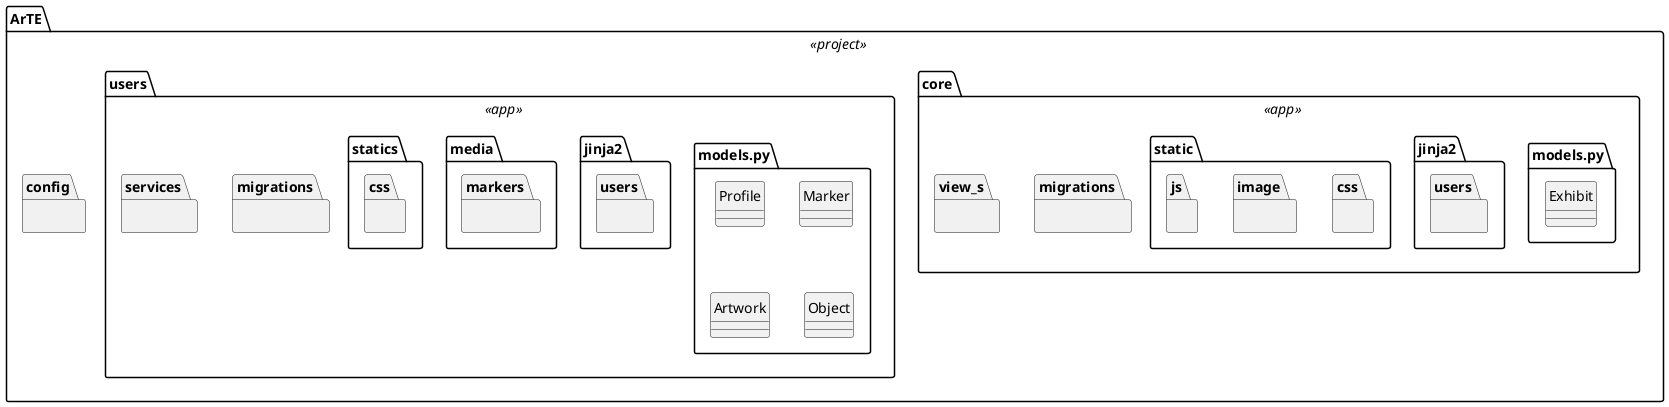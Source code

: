 @startuml

hide circle

package ArTE <<project>> {
    package config {

    }

    package core <<app>> {
        package "models.py" as M2 {
            class Exhibit
        }

        package jinja2 {
            package users {

            }
        }

        package migrations {
            
        }

        package static {
            package css {
            
            }
            package image {
            
            }
            package js {
            
            }
        }

        package view_s {
            
        }
    }

    package users <<app>> {
        package "models.py" as M1 {
            class Profile
            class Marker
            class Artwork
            class Object
        }
        package jinja2 {
            package users {

            }
        }
        package media {
            package markers {
                
            }
        }
        package migrations {

        }
        package services {

        }
        package statics {
            package css {
            }
        }
    }

}
       
@enduml
